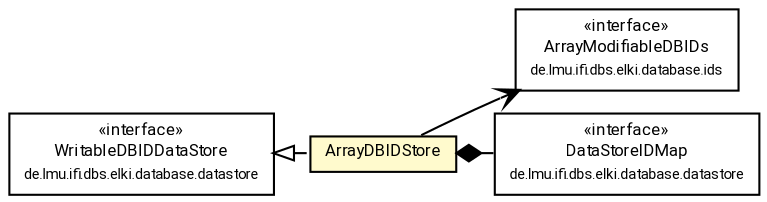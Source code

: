 #!/usr/local/bin/dot
#
# Class diagram 
# Generated by UMLGraph version R5_7_2-60-g0e99a6 (http://www.spinellis.gr/umlgraph/)
#

digraph G {
	graph [fontnames="svg"]
	edge [fontname="Roboto",fontsize=7,labelfontname="Roboto",labelfontsize=7,color="black"];
	node [fontname="Roboto",fontcolor="black",fontsize=8,shape=plaintext,margin=0,width=0,height=0];
	nodesep=0.15;
	ranksep=0.25;
	rankdir=LR;
	// de.lmu.ifi.dbs.elki.database.ids.ArrayModifiableDBIDs
	c1596070 [label=<<table title="de.lmu.ifi.dbs.elki.database.ids.ArrayModifiableDBIDs" border="0" cellborder="1" cellspacing="0" cellpadding="2" href="../../ids/ArrayModifiableDBIDs.html" target="_parent">
		<tr><td><table border="0" cellspacing="0" cellpadding="1">
		<tr><td align="center" balign="center"> &#171;interface&#187; </td></tr>
		<tr><td align="center" balign="center"> <font face="Roboto">ArrayModifiableDBIDs</font> </td></tr>
		<tr><td align="center" balign="center"> <font face="Roboto" point-size="7.0">de.lmu.ifi.dbs.elki.database.ids</font> </td></tr>
		</table></td></tr>
		</table>>, URL="../../ids/ArrayModifiableDBIDs.html"];
	// de.lmu.ifi.dbs.elki.database.datastore.DataStoreIDMap
	c1596078 [label=<<table title="de.lmu.ifi.dbs.elki.database.datastore.DataStoreIDMap" border="0" cellborder="1" cellspacing="0" cellpadding="2" href="../DataStoreIDMap.html" target="_parent">
		<tr><td><table border="0" cellspacing="0" cellpadding="1">
		<tr><td align="center" balign="center"> &#171;interface&#187; </td></tr>
		<tr><td align="center" balign="center"> <font face="Roboto">DataStoreIDMap</font> </td></tr>
		<tr><td align="center" balign="center"> <font face="Roboto" point-size="7.0">de.lmu.ifi.dbs.elki.database.datastore</font> </td></tr>
		</table></td></tr>
		</table>>, URL="../DataStoreIDMap.html"];
	// de.lmu.ifi.dbs.elki.database.datastore.WritableDBIDDataStore
	c1596080 [label=<<table title="de.lmu.ifi.dbs.elki.database.datastore.WritableDBIDDataStore" border="0" cellborder="1" cellspacing="0" cellpadding="2" href="../WritableDBIDDataStore.html" target="_parent">
		<tr><td><table border="0" cellspacing="0" cellpadding="1">
		<tr><td align="center" balign="center"> &#171;interface&#187; </td></tr>
		<tr><td align="center" balign="center"> <font face="Roboto">WritableDBIDDataStore</font> </td></tr>
		<tr><td align="center" balign="center"> <font face="Roboto" point-size="7.0">de.lmu.ifi.dbs.elki.database.datastore</font> </td></tr>
		</table></td></tr>
		</table>>, URL="../WritableDBIDDataStore.html"];
	// de.lmu.ifi.dbs.elki.database.datastore.memory.ArrayDBIDStore
	c1596107 [label=<<table title="de.lmu.ifi.dbs.elki.database.datastore.memory.ArrayDBIDStore" border="0" cellborder="1" cellspacing="0" cellpadding="2" bgcolor="lemonChiffon" href="ArrayDBIDStore.html" target="_parent">
		<tr><td><table border="0" cellspacing="0" cellpadding="1">
		<tr><td align="center" balign="center"> <font face="Roboto">ArrayDBIDStore</font> </td></tr>
		</table></td></tr>
		</table>>, URL="ArrayDBIDStore.html"];
	// de.lmu.ifi.dbs.elki.database.datastore.memory.ArrayDBIDStore implements de.lmu.ifi.dbs.elki.database.datastore.WritableDBIDDataStore
	c1596080 -> c1596107 [arrowtail=empty,style=dashed,dir=back,weight=9];
	// de.lmu.ifi.dbs.elki.database.datastore.memory.ArrayDBIDStore composed de.lmu.ifi.dbs.elki.database.datastore.DataStoreIDMap
	c1596107 -> c1596078 [arrowhead=none,arrowtail=diamond,dir=back,weight=6];
	// de.lmu.ifi.dbs.elki.database.datastore.memory.ArrayDBIDStore navassoc de.lmu.ifi.dbs.elki.database.ids.ArrayModifiableDBIDs
	c1596107 -> c1596070 [arrowhead=open,weight=1];
}

